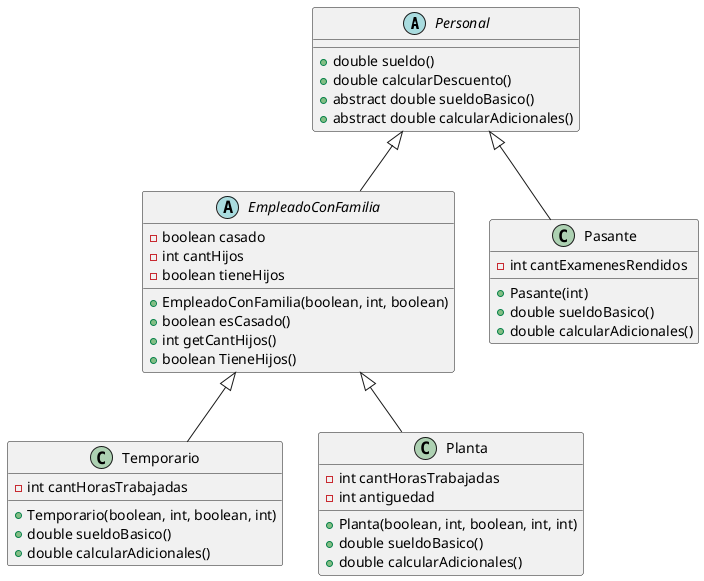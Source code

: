 @startuml
abstract class Personal {
    +double sueldo()
    +double calcularDescuento()
    +abstract double sueldoBasico()
    +abstract double calcularAdicionales()
}

abstract class EmpleadoConFamilia {
    -boolean casado
    -int cantHijos
    -boolean tieneHijos
    +EmpleadoConFamilia(boolean, int, boolean)
    +boolean esCasado()
    +int getCantHijos()
    +boolean TieneHijos()
}

class Temporario {
    -int cantHorasTrabajadas
    +Temporario(boolean, int, boolean, int)
    +double sueldoBasico()
    +double calcularAdicionales()
}

class Planta {
    -int cantHorasTrabajadas
    -int antiguedad
    +Planta(boolean, int, boolean, int, int)
    +double sueldoBasico()
    +double calcularAdicionales()
}

class Pasante {
    -int cantExamenesRendidos
    +Pasante(int)
    +double sueldoBasico()
    +double calcularAdicionales()
}

Personal <|-- EmpleadoConFamilia
EmpleadoConFamilia <|-- Temporario
EmpleadoConFamilia <|-- Planta
Personal <|-- Pasante
@enduml
